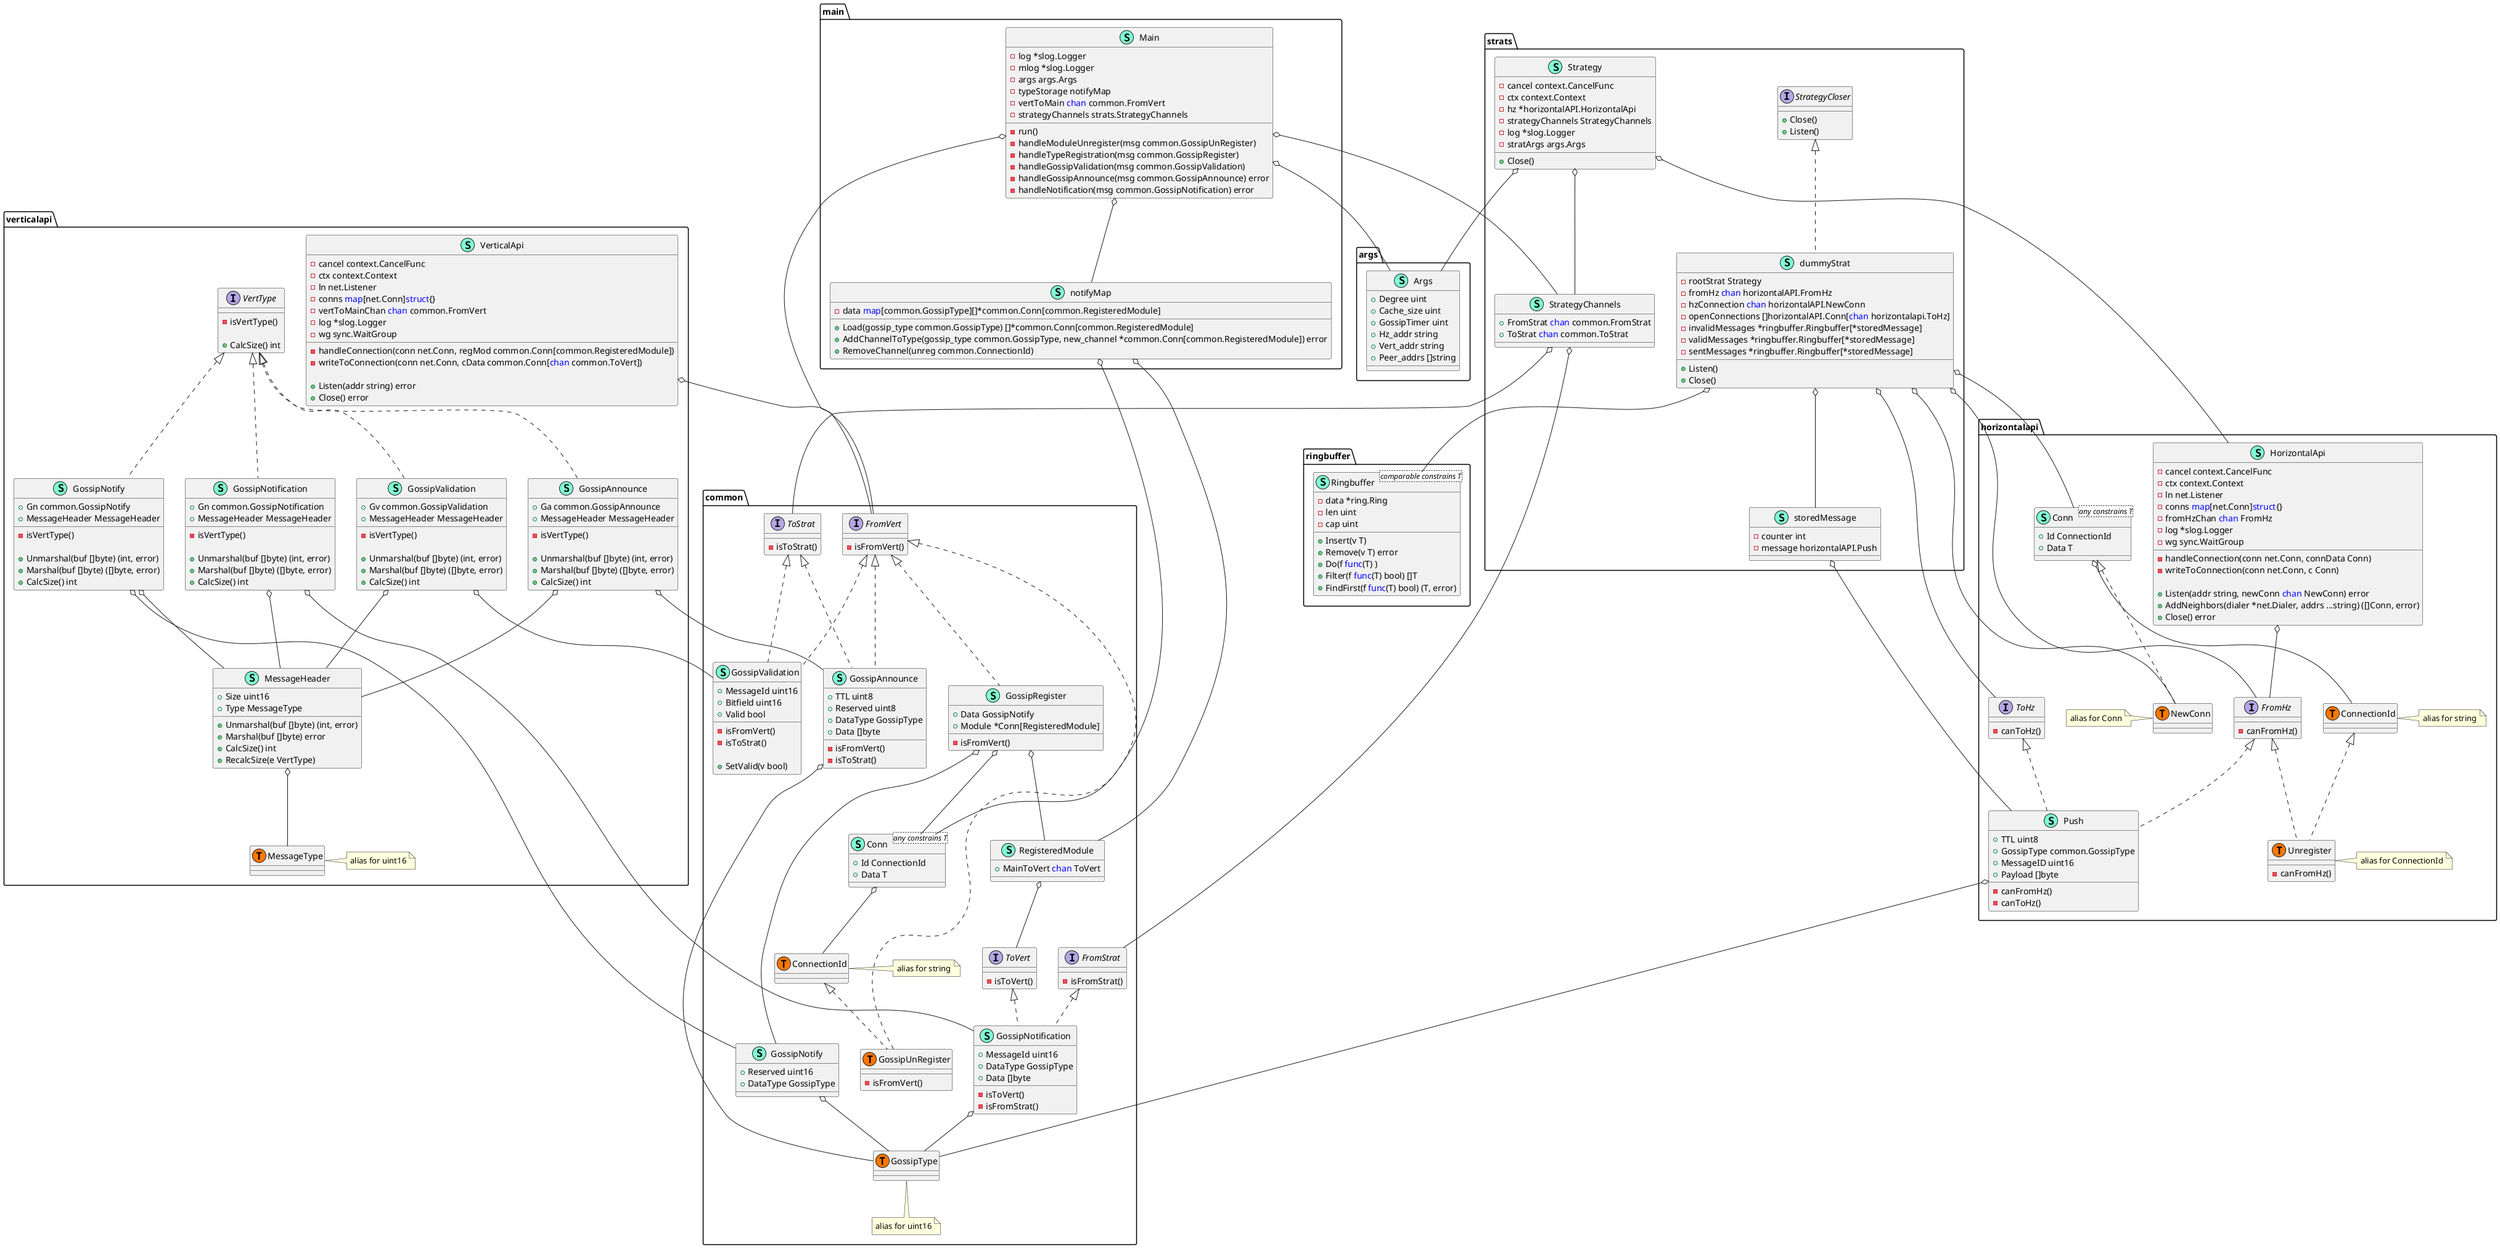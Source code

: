 @startuml

top to bottom direction

namespace verticalapi {
    class GossipAnnounce << (S,Aquamarine) >> {
        + Ga common.GossipAnnounce
        + MessageHeader MessageHeader

        - isVertType() 

        + Unmarshal(buf []byte) (int, error)
        + Marshal(buf []byte) ([]byte, error)
        + CalcSize() int

    }
    class GossipNotification << (S,Aquamarine) >> {
        + Gn common.GossipNotification
        + MessageHeader MessageHeader

        - isVertType() 

        + Unmarshal(buf []byte) (int, error)
        + Marshal(buf []byte) ([]byte, error)
        + CalcSize() int

    }
    class GossipNotify << (S,Aquamarine) >> {
        + Gn common.GossipNotify
        + MessageHeader MessageHeader

        - isVertType() 

        + Unmarshal(buf []byte) (int, error)
        + Marshal(buf []byte) ([]byte, error)
        + CalcSize() int

    }
    class GossipValidation << (S,Aquamarine) >> {
        + Gv common.GossipValidation
        + MessageHeader MessageHeader

        - isVertType() 

        + Unmarshal(buf []byte) (int, error)
        + Marshal(buf []byte) ([]byte, error)
        + CalcSize() int

    }
    class MessageHeader << (S,Aquamarine) >> {
        + Size uint16
        + Type MessageType

        + Unmarshal(buf []byte) (int, error)
        + Marshal(buf []byte) error
        + CalcSize() int
        + RecalcSize(e VertType) 

    }
    interface VertType  {
        - isVertType() 

        + CalcSize() int

    }
    class VerticalApi << (S,Aquamarine) >> {
        - cancel context.CancelFunc
        - ctx context.Context
        - ln net.Listener
        - conns <font color=blue>map</font>[net.Conn]<font color=blue>struct</font>{}
        - vertToMainChan <font color=blue>chan</font> common.FromVert
        - log *slog.Logger
        - wg sync.WaitGroup

        - handleConnection(conn net.Conn, regMod common.Conn[common.RegisteredModule]) 
        - writeToConnection(conn net.Conn, cData common.Conn[<font color=blue>chan</font> common.ToVert]) 

        + Listen(addr string) error
        + Close() error

    }
    class verticalapi.MessageType << (T, #FF7700) >>  {
    }
	note right
		alias for uint16
	end note
}

"verticalapi.VertType" <|.. "verticalapi.GossipAnnounce"
"verticalapi.VertType" <|.. "verticalapi.GossipNotification"
"verticalapi.VertType" <|.. "verticalapi.GossipNotify"
"verticalapi.VertType" <|.. "verticalapi.GossipValidation"

"verticalapi.VerticalApi" o-- "common.FromVert"

"verticalapi.GossipAnnounce" o-- "common.GossipAnnounce"
"verticalapi.GossipAnnounce" o-- "verticalapi.MessageHeader"

"verticalapi.GossipNotification" o-- "common.GossipNotification"
"verticalapi.GossipNotification" o-- "verticalapi.MessageHeader"

"verticalapi.GossipNotify" o-- "common.GossipNotify"
"verticalapi.GossipNotify" o-- "verticalapi.MessageHeader"

"verticalapi.GossipValidation" o-- "common.GossipValidation"
"verticalapi.GossipValidation" o-- "verticalapi.MessageHeader"

"verticalapi.MessageHeader" o-- "verticalapi.MessageType"

"common.ConnectionId" <|.. "common.GossipUnRegister"
"horizontalapi.Conn" <|.. "horizontalapi.NewConn"
"horizontalapi.ConnectionId" <|.. "horizontalapi.Unregister"

namespace main {
    class Main << (S,Aquamarine) >> {
        - log *slog.Logger
        - mlog *slog.Logger
        - args args.Args
        - typeStorage notifyMap
        - vertToMain <font color=blue>chan</font> common.FromVert
        - strategyChannels strats.StrategyChannels

        - run() 
        - handleModuleUnregister(msg common.GossipUnRegister) 
        - handleTypeRegistration(msg common.GossipRegister) 
        - handleGossipValidation(msg common.GossipValidation) 
        - handleGossipAnnounce(msg common.GossipAnnounce) error
        - handleNotification(msg common.GossipNotification) error

    }
    class notifyMap << (S,Aquamarine) >> {
        - data <font color=blue>map</font>[common.GossipType][]*common.Conn[common.RegisteredModule]

        + Load(gossip_type common.GossipType) []*common.Conn[common.RegisteredModule]
        + AddChannelToType(gossip_type common.GossipType, new_channel *common.Conn[common.RegisteredModule]) error
        + RemoveChannel(unreg common.ConnectionId) 

    }
}

"main.Main" o-- "args.Args"
"main.Main" o-- "main.notifyMap"
"main.Main" o-- "common.FromVert"
"main.Main" o-- "strats.StrategyChannels"

"main.notifyMap" o-- "common.Conn"
"main.notifyMap" o-- "common.RegisteredModule"

namespace strats {
    class Strategy << (S,Aquamarine) >> {
        - cancel context.CancelFunc
        - ctx context.Context
        - hz *horizontalAPI.HorizontalApi
        - strategyChannels StrategyChannels
        - log *slog.Logger
        - stratArgs args.Args

        + Close() 

    }
    class StrategyChannels << (S,Aquamarine) >> {
        + FromStrat <font color=blue>chan</font> common.FromStrat
        + ToStrat <font color=blue>chan</font> common.ToStrat

    }
    interface StrategyCloser  {
        + Close() 
        + Listen() 

    }
    class dummyStrat << (S,Aquamarine) >> {
        - rootStrat Strategy
        - fromHz <font color=blue>chan</font> horizontalAPI.FromHz
        - hzConnection <font color=blue>chan</font> horizontalAPI.NewConn
        - openConnections []horizontalAPI.Conn[<font color=blue>chan</font> horizontalapi.ToHz]
        - invalidMessages *ringbuffer.Ringbuffer[*storedMessage]
        - validMessages *ringbuffer.Ringbuffer[*storedMessage]
        - sentMessages *ringbuffer.Ringbuffer[*storedMessage]

        + Listen() 
        + Close() 

    }
    class storedMessage << (S,Aquamarine) >> {
        - counter int
        - message horizontalAPI.Push

    }
}

"strats.StrategyCloser" <|.. "strats.dummyStrat"

"strats.StrategyChannels" o-- "common.FromStrat"
"strats.StrategyChannels" o-- "common.ToStrat"

"strats.storedMessage" o-- "horizontalapi.Push"

"strats.Strategy" o-- "horizontalapi.HorizontalApi"
"strats.Strategy" o-- "strats.StrategyChannels"
"strats.Strategy" o-- "args.Args"

"strats.dummyStrat" o-- "horizontalapi.FromHz"
"strats.dummyStrat" o-- "horizontalapi.ToHz"
"strats.dummyStrat" o-- "horizontalapi.NewConn"
"strats.dummyStrat" o-- "horizontalapi.Conn"
"strats.dummyStrat" o-d- "ringbuffer.Ringbuffer"
"strats.dummyStrat" o-- "strats.storedMessage"

namespace horizontalapi {
    class Conn<any constrains T> << (S,Aquamarine) >> {
        + Id ConnectionId
        + Data T

    }
    interface FromHz  {
        - canFromHz() 

    }
    class HorizontalApi << (S,Aquamarine) >> {
        - cancel context.CancelFunc
        - ctx context.Context
        - ln net.Listener
        - conns <font color=blue>map</font>[net.Conn]<font color=blue>struct</font>{}
        - fromHzChan <font color=blue>chan</font> FromHz
        - log *slog.Logger
        - wg sync.WaitGroup

        - handleConnection(conn net.Conn, connData Conn) 
        - writeToConnection(conn net.Conn, c Conn) 

        + Listen(addr string, newConn <font color=blue>chan</font> NewConn) error
        + AddNeighbors(dialer *net.Dialer, addrs ...string) ([]Conn, error)
        + Close() error

    }
    class Push << (S,Aquamarine) >> {
        + TTL uint8
        + GossipType common.GossipType
        + MessageID uint16
        + Payload []byte

        - canFromHz() 
        - canToHz() 

    }
    interface ToHz  {
        - canToHz() 

    }
    class horizontalapi.ConnectionId << (T, #FF7700) >>  {
    }
	note right
		alias for string
	end note
    class horizontalapi.NewConn << (T, #FF7700) >>  {
    }
	note left
		alias for Conn
	end note
    class horizontalapi.Unregister << (T, #FF7700) >>  {
        - canFromHz() 

    }
	note right
		alias for ConnectionId
	end note
}

"horizontalapi.FromHz" <|.. "horizontalapi.Push"
"horizontalapi.FromHz" <|.. "horizontalapi.Unregister"

"horizontalapi.ToHz" <|.. "horizontalapi.Push"

"horizontalapi.Conn" o-- "horizontalapi.ConnectionId"

"horizontalapi.Push" o-- "common.GossipType"

"horizontalapi.HorizontalApi" o-- "horizontalapi.FromHz"


namespace ringbuffer {
    class Ringbuffer<comparable constrains T> << (S,Aquamarine) >> {
        - data *ring.Ring
        - len uint
        - cap uint

        + Insert(v T) 
        + Remove(v T) error
        + Do(f <font color=blue>func</font>(T) ) 
        + Filter(f <font color=blue>func</font>(T) bool) []T
        + FindFirst(f <font color=blue>func</font>(T) bool) (T, error)

    }
}

namespace common {
    class Conn<any constrains T> << (S,Aquamarine) >> {
        + Id ConnectionId
        + Data T

    }
    interface FromStrat  {
        - isFromStrat() 

    }
    interface FromVert  {
        - isFromVert() 

    }
    class GossipAnnounce << (S,Aquamarine) >> {
        + TTL uint8
        + Reserved uint8
        + DataType GossipType
        + Data []byte

        - isFromVert() 
        - isToStrat() 

    }
    class GossipNotification << (S,Aquamarine) >> {
        + MessageId uint16
        + DataType GossipType
        + Data []byte

        - isToVert() 
        - isFromStrat() 

    }
    class GossipNotify << (S,Aquamarine) >> {
        + Reserved uint16
        + DataType GossipType

    }
    class GossipRegister << (S,Aquamarine) >> {
        + Data GossipNotify
        + Module *Conn[RegisteredModule]

        - isFromVert() 

    }
    class GossipUnRegister << (S,Aquamarine) >> {
        - isFromVert() 

    }
    class GossipValidation << (S,Aquamarine) >> {
        + MessageId uint16
        + Bitfield uint16
        + Valid bool

        - isFromVert() 
        - isToStrat() 

        + SetValid(v bool) 

    }
    class RegisteredModule << (S,Aquamarine) >> {
        + MainToVert <font color=blue>chan</font> ToVert

    }
    interface ToStrat  {
        - isToStrat() 

    }
    interface ToVert  {
        - isToVert() 

    }
    class common.ConnectionId << (T, #FF7700) >>  {
    }
	note right
		alias for string
	end note
    class common.GossipType << (T, #FF7700) >>  {
    }
	note bottom
		alias for uint16
	end note
    class common.GossipUnRegister << (T, #FF7700) >>  {
    }
}

"common.FromVert" <|.. "common.GossipAnnounce"
"common.FromVert" <|.. "common.GossipRegister"
"common.FromVert" <|.. "common.GossipUnRegister"
"common.FromVert" <|.. "common.GossipValidation"
"common.ToStrat" <|.. "common.GossipAnnounce"
"common.ToStrat" <|.. "common.GossipValidation"
"common.ToVert" <|.. "common.GossipNotification"
"common.FromStrat" <|.. "common.GossipNotification"

"common.Conn" o-- "common.ConnectionId"

"common.GossipAnnounce" o-- "common.GossipType"

"common.GossipNotification" o-- "common.GossipType"

"common.GossipNotify" o-- "common.GossipType"

"common.GossipRegister" o-- "common.Conn"
"common.GossipRegister" o-- "common.GossipNotify"
"common.GossipRegister" o-- "common.RegisteredModule"

"common.RegisteredModule" o-- "common.ToVert"


namespace args {
    class Args << (S,Aquamarine) >> {
        + Degree uint
        + Cache_size uint
        + GossipTimer uint
        + Hz_addr string
        + Vert_addr string
        + Peer_addrs []string

    }
}

@enduml
